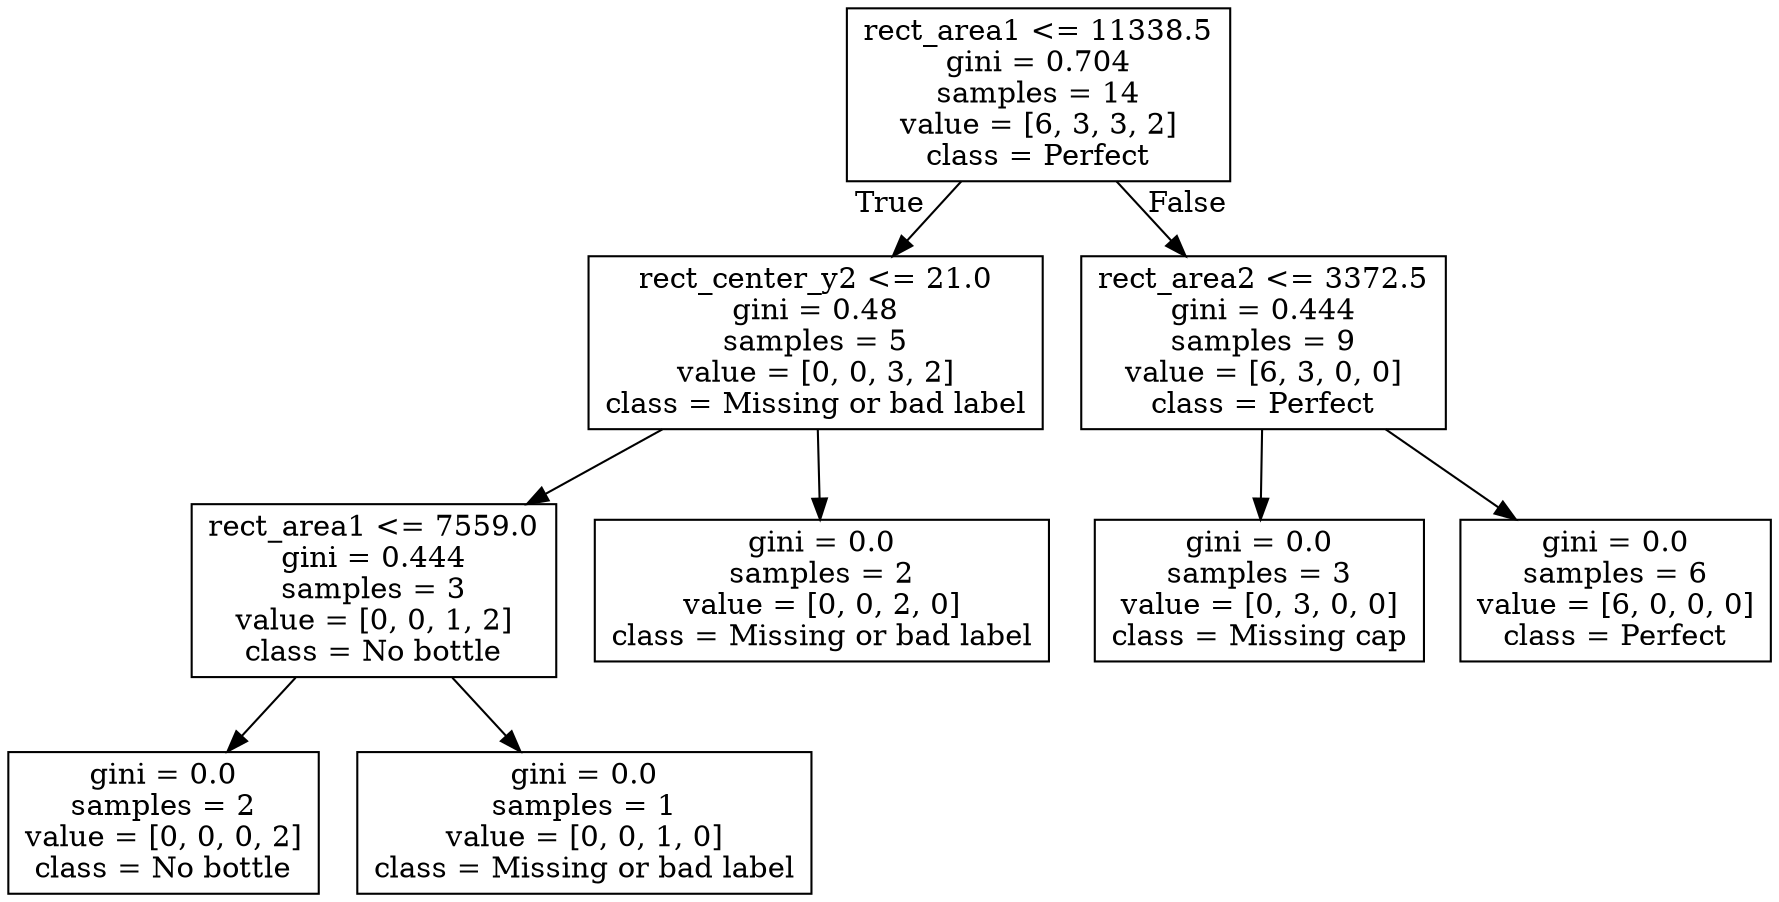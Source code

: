 digraph Tree {
node [shape=box] ;
0 [label="rect_area1 <= 11338.5\ngini = 0.704\nsamples = 14\nvalue = [6, 3, 3, 2]\nclass = Perfect"] ;
1 [label="rect_center_y2 <= 21.0\ngini = 0.48\nsamples = 5\nvalue = [0, 0, 3, 2]\nclass = Missing or bad label"] ;
0 -> 1 [labeldistance=2.5, labelangle=45, headlabel="True"] ;
2 [label="rect_area1 <= 7559.0\ngini = 0.444\nsamples = 3\nvalue = [0, 0, 1, 2]\nclass = No bottle"] ;
1 -> 2 ;
3 [label="gini = 0.0\nsamples = 2\nvalue = [0, 0, 0, 2]\nclass = No bottle"] ;
2 -> 3 ;
4 [label="gini = 0.0\nsamples = 1\nvalue = [0, 0, 1, 0]\nclass = Missing or bad label"] ;
2 -> 4 ;
5 [label="gini = 0.0\nsamples = 2\nvalue = [0, 0, 2, 0]\nclass = Missing or bad label"] ;
1 -> 5 ;
6 [label="rect_area2 <= 3372.5\ngini = 0.444\nsamples = 9\nvalue = [6, 3, 0, 0]\nclass = Perfect"] ;
0 -> 6 [labeldistance=2.5, labelangle=-45, headlabel="False"] ;
7 [label="gini = 0.0\nsamples = 3\nvalue = [0, 3, 0, 0]\nclass = Missing cap"] ;
6 -> 7 ;
8 [label="gini = 0.0\nsamples = 6\nvalue = [6, 0, 0, 0]\nclass = Perfect"] ;
6 -> 8 ;
}